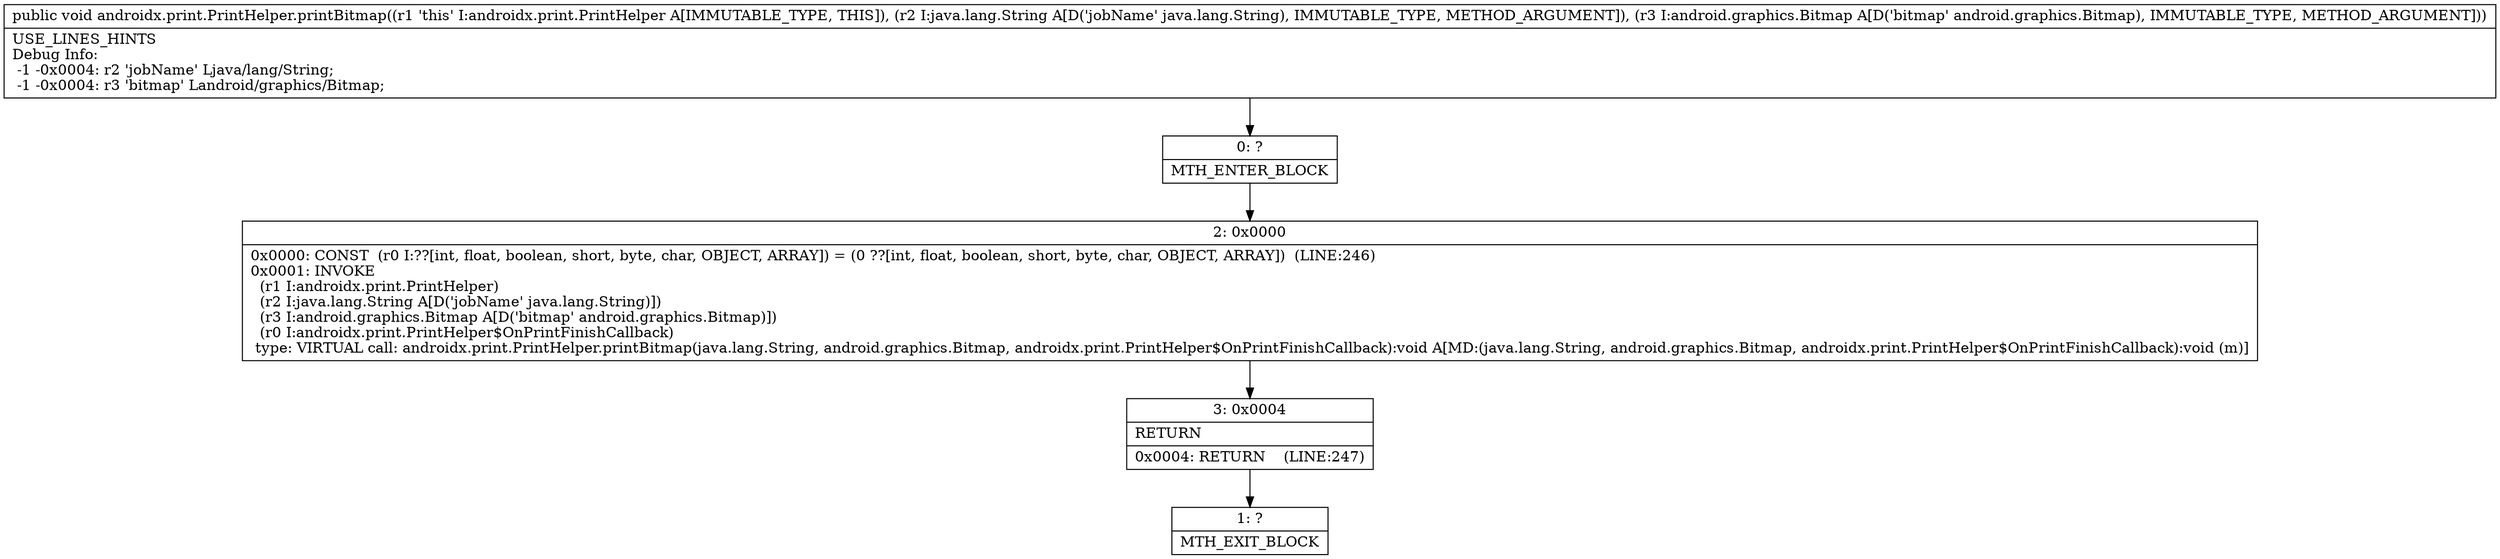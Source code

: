 digraph "CFG forandroidx.print.PrintHelper.printBitmap(Ljava\/lang\/String;Landroid\/graphics\/Bitmap;)V" {
Node_0 [shape=record,label="{0\:\ ?|MTH_ENTER_BLOCK\l}"];
Node_2 [shape=record,label="{2\:\ 0x0000|0x0000: CONST  (r0 I:??[int, float, boolean, short, byte, char, OBJECT, ARRAY]) = (0 ??[int, float, boolean, short, byte, char, OBJECT, ARRAY])  (LINE:246)\l0x0001: INVOKE  \l  (r1 I:androidx.print.PrintHelper)\l  (r2 I:java.lang.String A[D('jobName' java.lang.String)])\l  (r3 I:android.graphics.Bitmap A[D('bitmap' android.graphics.Bitmap)])\l  (r0 I:androidx.print.PrintHelper$OnPrintFinishCallback)\l type: VIRTUAL call: androidx.print.PrintHelper.printBitmap(java.lang.String, android.graphics.Bitmap, androidx.print.PrintHelper$OnPrintFinishCallback):void A[MD:(java.lang.String, android.graphics.Bitmap, androidx.print.PrintHelper$OnPrintFinishCallback):void (m)]\l}"];
Node_3 [shape=record,label="{3\:\ 0x0004|RETURN\l|0x0004: RETURN    (LINE:247)\l}"];
Node_1 [shape=record,label="{1\:\ ?|MTH_EXIT_BLOCK\l}"];
MethodNode[shape=record,label="{public void androidx.print.PrintHelper.printBitmap((r1 'this' I:androidx.print.PrintHelper A[IMMUTABLE_TYPE, THIS]), (r2 I:java.lang.String A[D('jobName' java.lang.String), IMMUTABLE_TYPE, METHOD_ARGUMENT]), (r3 I:android.graphics.Bitmap A[D('bitmap' android.graphics.Bitmap), IMMUTABLE_TYPE, METHOD_ARGUMENT]))  | USE_LINES_HINTS\lDebug Info:\l  \-1 \-0x0004: r2 'jobName' Ljava\/lang\/String;\l  \-1 \-0x0004: r3 'bitmap' Landroid\/graphics\/Bitmap;\l}"];
MethodNode -> Node_0;Node_0 -> Node_2;
Node_2 -> Node_3;
Node_3 -> Node_1;
}

